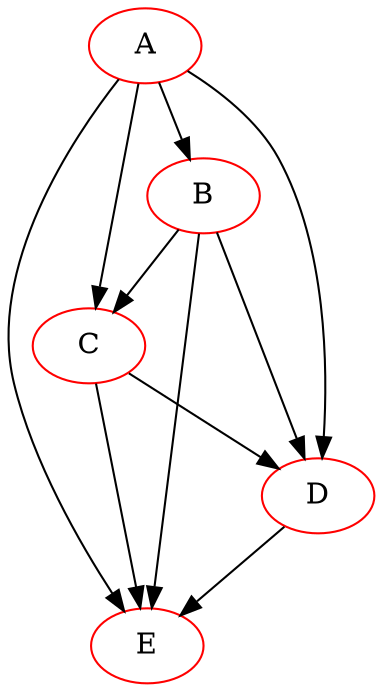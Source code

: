 digraph {
A [color=red]
B [color=red]
C [color=red]
D [color=red]
E [color=red]
 A -> B
 A -> C
 A -> D
 A -> E
 B -> C
 B -> D
 B -> E
 C -> D
 C -> E
 D -> E
}
